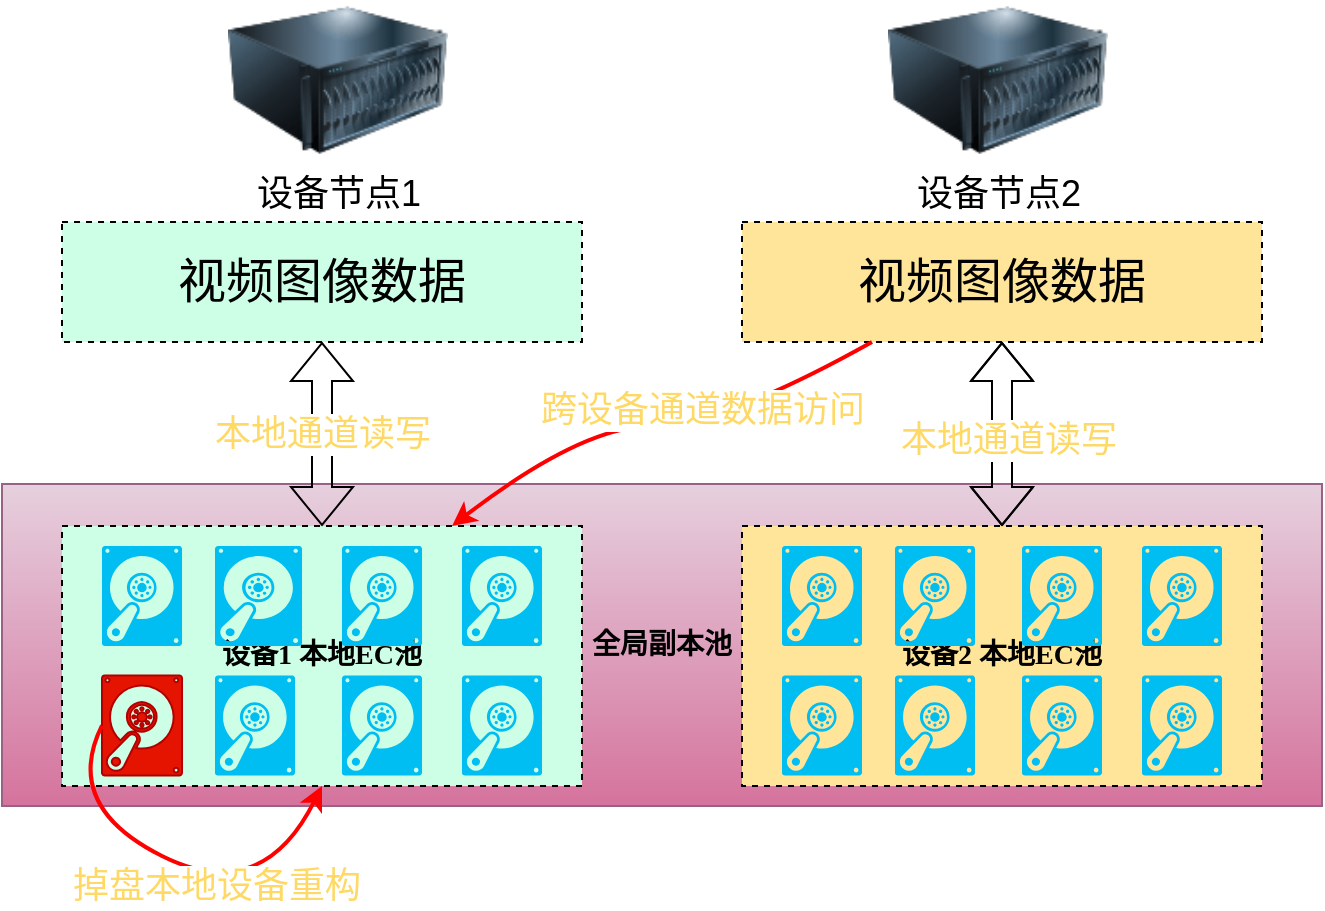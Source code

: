 <mxfile version="16.6.1" type="github">
  <diagram name="Page-1" id="12e1b939-464a-85fe-373e-61e167be1490">
    <mxGraphModel dx="1483" dy="-490" grid="1" gridSize="10" guides="1" tooltips="1" connect="1" arrows="1" fold="1" page="1" pageScale="1.5" pageWidth="1169" pageHeight="826" background="none" math="0" shadow="0">
      <root>
        <mxCell id="0" />
        <mxCell id="1" parent="0" />
        <mxCell id="upi890UawkTOX7c28CoJ-33" value="&lt;font style=&quot;font-size: 14px&quot; face=&quot;Times New Roman&quot;&gt;&lt;b&gt;全局副本池&lt;/b&gt;&lt;/font&gt;" style="rounded=0;whiteSpace=wrap;html=1;fillColor=#e6d0de;strokeColor=#996185;gradientColor=#d5739d;" parent="1" vertex="1">
          <mxGeometry x="310" y="1829" width="660" height="161" as="geometry" />
        </mxCell>
        <mxCell id="upi890UawkTOX7c28CoJ-28" value="&lt;span&gt;&lt;font face=&quot;Times New Roman&quot; style=&quot;font-size: 14px&quot;&gt;&lt;b&gt;设备2&amp;nbsp;本地EC池&lt;/b&gt;&lt;/font&gt;&lt;/span&gt;" style="rounded=0;whiteSpace=wrap;html=1;dashed=1;fillColor=#FFE599;" parent="1" vertex="1">
          <mxGeometry x="680" y="1850" width="260" height="130" as="geometry" />
        </mxCell>
        <mxCell id="upi890UawkTOX7c28CoJ-10" value="&lt;b&gt;&lt;font face=&quot;Times New Roman&quot; style=&quot;font-size: 14px&quot;&gt;设备1&amp;nbsp;本地EC池&lt;/font&gt;&lt;/b&gt;" style="rounded=0;whiteSpace=wrap;html=1;dashed=1;fillColor=#CCFFE6;" parent="1" vertex="1">
          <mxGeometry x="340" y="1850" width="260" height="130" as="geometry" />
        </mxCell>
        <mxCell id="upi890UawkTOX7c28CoJ-11" value="" style="verticalLabelPosition=bottom;html=1;verticalAlign=top;align=center;strokeColor=none;fillColor=#00BEF2;shape=mxgraph.azure.vhd;pointerEvents=1;" parent="1" vertex="1">
          <mxGeometry x="360" y="1860" width="40" height="50" as="geometry" />
        </mxCell>
        <mxCell id="upi890UawkTOX7c28CoJ-12" value="" style="verticalLabelPosition=bottom;html=1;verticalAlign=top;align=center;strokeColor=none;fillColor=#00BEF2;shape=mxgraph.azure.vhd;pointerEvents=1;" parent="1" vertex="1">
          <mxGeometry x="416.5" y="1860" width="43.5" height="50" as="geometry" />
        </mxCell>
        <mxCell id="upi890UawkTOX7c28CoJ-13" value="" style="verticalLabelPosition=bottom;html=1;verticalAlign=top;align=center;strokeColor=none;fillColor=#00BEF2;shape=mxgraph.azure.vhd;pointerEvents=1;" parent="1" vertex="1">
          <mxGeometry x="480" y="1860" width="40" height="50" as="geometry" />
        </mxCell>
        <mxCell id="upi890UawkTOX7c28CoJ-14" value="" style="verticalLabelPosition=bottom;html=1;verticalAlign=top;align=center;strokeColor=none;fillColor=#00BEF2;shape=mxgraph.azure.vhd;pointerEvents=1;" parent="1" vertex="1">
          <mxGeometry x="540" y="1860" width="40" height="50" as="geometry" />
        </mxCell>
        <mxCell id="upi890UawkTOX7c28CoJ-15" value="" style="verticalLabelPosition=bottom;html=1;verticalAlign=top;align=center;strokeColor=#B20000;fillColor=#e51400;shape=mxgraph.azure.vhd;pointerEvents=1;fontColor=#ffffff;" parent="1" vertex="1">
          <mxGeometry x="360" y="1924.75" width="40" height="50" as="geometry" />
        </mxCell>
        <mxCell id="upi890UawkTOX7c28CoJ-16" value="" style="verticalLabelPosition=bottom;html=1;verticalAlign=top;align=center;strokeColor=none;fillColor=#00BEF2;shape=mxgraph.azure.vhd;pointerEvents=1;" parent="1" vertex="1">
          <mxGeometry x="416.5" y="1924.75" width="40" height="50" as="geometry" />
        </mxCell>
        <mxCell id="upi890UawkTOX7c28CoJ-17" value="" style="verticalLabelPosition=bottom;html=1;verticalAlign=top;align=center;strokeColor=none;fillColor=#00BEF2;shape=mxgraph.azure.vhd;pointerEvents=1;" parent="1" vertex="1">
          <mxGeometry x="480" y="1924.75" width="40" height="50" as="geometry" />
        </mxCell>
        <mxCell id="upi890UawkTOX7c28CoJ-18" value="" style="verticalLabelPosition=bottom;html=1;verticalAlign=top;align=center;strokeColor=none;fillColor=#00BEF2;shape=mxgraph.azure.vhd;pointerEvents=1;" parent="1" vertex="1">
          <mxGeometry x="540" y="1924.75" width="40" height="50" as="geometry" />
        </mxCell>
        <mxCell id="upi890UawkTOX7c28CoJ-20" value="" style="verticalLabelPosition=bottom;html=1;verticalAlign=top;align=center;strokeColor=none;fillColor=#00BEF2;shape=mxgraph.azure.vhd;pointerEvents=1;" parent="1" vertex="1">
          <mxGeometry x="700" y="1860" width="40" height="50" as="geometry" />
        </mxCell>
        <mxCell id="upi890UawkTOX7c28CoJ-21" value="" style="verticalLabelPosition=bottom;html=1;verticalAlign=top;align=center;strokeColor=none;fillColor=#00BEF2;shape=mxgraph.azure.vhd;pointerEvents=1;" parent="1" vertex="1">
          <mxGeometry x="756.5" y="1860" width="40" height="50" as="geometry" />
        </mxCell>
        <mxCell id="upi890UawkTOX7c28CoJ-22" value="" style="verticalLabelPosition=bottom;html=1;verticalAlign=top;align=center;strokeColor=none;fillColor=#00BEF2;shape=mxgraph.azure.vhd;pointerEvents=1;" parent="1" vertex="1">
          <mxGeometry x="820" y="1860" width="40" height="50" as="geometry" />
        </mxCell>
        <mxCell id="upi890UawkTOX7c28CoJ-23" value="" style="verticalLabelPosition=bottom;html=1;verticalAlign=top;align=center;strokeColor=none;fillColor=#00BEF2;shape=mxgraph.azure.vhd;pointerEvents=1;" parent="1" vertex="1">
          <mxGeometry x="880" y="1860" width="40" height="50" as="geometry" />
        </mxCell>
        <mxCell id="upi890UawkTOX7c28CoJ-24" value="" style="verticalLabelPosition=bottom;html=1;verticalAlign=top;align=center;strokeColor=none;fillColor=#00BEF2;shape=mxgraph.azure.vhd;pointerEvents=1;" parent="1" vertex="1">
          <mxGeometry x="700" y="1924.75" width="40" height="50" as="geometry" />
        </mxCell>
        <mxCell id="upi890UawkTOX7c28CoJ-25" value="" style="verticalLabelPosition=bottom;html=1;verticalAlign=top;align=center;strokeColor=none;fillColor=#00BEF2;shape=mxgraph.azure.vhd;pointerEvents=1;" parent="1" vertex="1">
          <mxGeometry x="756.5" y="1924.75" width="40" height="50" as="geometry" />
        </mxCell>
        <mxCell id="upi890UawkTOX7c28CoJ-26" value="" style="verticalLabelPosition=bottom;html=1;verticalAlign=top;align=center;strokeColor=none;fillColor=#00BEF2;shape=mxgraph.azure.vhd;pointerEvents=1;" parent="1" vertex="1">
          <mxGeometry x="820" y="1924.75" width="40" height="50" as="geometry" />
        </mxCell>
        <mxCell id="upi890UawkTOX7c28CoJ-27" value="" style="verticalLabelPosition=bottom;html=1;verticalAlign=top;align=center;strokeColor=none;fillColor=#00BEF2;shape=mxgraph.azure.vhd;pointerEvents=1;" parent="1" vertex="1">
          <mxGeometry x="880" y="1924.75" width="40" height="50" as="geometry" />
        </mxCell>
        <mxCell id="upi890UawkTOX7c28CoJ-31" value="&lt;font style=&quot;font-size: 18px&quot;&gt;设备节点1&lt;/font&gt;" style="image;html=1;image=img/lib/clip_art/computers/Server_128x128.png" parent="1" vertex="1">
          <mxGeometry x="423" y="1587" width="110" height="80" as="geometry" />
        </mxCell>
        <mxCell id="upi890UawkTOX7c28CoJ-32" value="&lt;font style=&quot;font-size: 18px&quot;&gt;设备节点2&lt;/font&gt;" style="image;html=1;image=img/lib/clip_art/computers/Server_128x128.png" parent="1" vertex="1">
          <mxGeometry x="753" y="1587" width="110" height="80" as="geometry" />
        </mxCell>
        <mxCell id="nR141ZKhjrjkwCA01esp-1" value="&lt;span style=&quot;color: rgb(0 , 0 , 0)&quot;&gt;视频图像数据&lt;/span&gt;" style="rounded=0;whiteSpace=wrap;html=1;dashed=1;fontFamily=Times New Roman;fontSize=24;fontColor=#FFFFFF;fillColor=#CCFFE6;" vertex="1" parent="1">
          <mxGeometry x="340" y="1698" width="260" height="60" as="geometry" />
        </mxCell>
        <mxCell id="nR141ZKhjrjkwCA01esp-2" value="&lt;span style=&quot;color: rgb(0 , 0 , 0)&quot;&gt;视频图像数据&lt;/span&gt;" style="rounded=0;whiteSpace=wrap;html=1;dashed=1;fontFamily=Times New Roman;fontSize=24;fontColor=#FFFFFF;fillColor=#FFE599;" vertex="1" parent="1">
          <mxGeometry x="680" y="1698" width="260" height="60" as="geometry" />
        </mxCell>
        <mxCell id="nR141ZKhjrjkwCA01esp-4" value="&lt;font color=&quot;#ffd966&quot; style=&quot;font-size: 18px&quot;&gt;本地通道读写&lt;/font&gt;" style="shape=flexArrow;endArrow=classic;startArrow=classic;html=1;rounded=0;fontFamily=Times New Roman;fontSize=14;entryX=0.5;entryY=1;entryDx=0;entryDy=0;exitX=0.5;exitY=0;exitDx=0;exitDy=0;" edge="1" parent="1" source="upi890UawkTOX7c28CoJ-10" target="nR141ZKhjrjkwCA01esp-1">
          <mxGeometry width="100" height="100" relative="1" as="geometry">
            <mxPoint x="470" y="1810" as="sourcePoint" />
            <mxPoint x="570" y="2030" as="targetPoint" />
          </mxGeometry>
        </mxCell>
        <mxCell id="nR141ZKhjrjkwCA01esp-6" value="" style="shape=flexArrow;endArrow=classic;startArrow=classic;html=1;rounded=0;fontFamily=Times New Roman;fontSize=14;entryX=0.5;entryY=1;entryDx=0;entryDy=0;exitX=0.5;exitY=0;exitDx=0;exitDy=0;" edge="1" parent="1" source="upi890UawkTOX7c28CoJ-28" target="nR141ZKhjrjkwCA01esp-2">
          <mxGeometry width="100" height="100" relative="1" as="geometry">
            <mxPoint x="800" y="1860" as="sourcePoint" />
            <mxPoint x="900" y="1760" as="targetPoint" />
            <Array as="points">
              <mxPoint x="810" y="1790" />
            </Array>
          </mxGeometry>
        </mxCell>
        <mxCell id="nR141ZKhjrjkwCA01esp-7" value="&lt;font color=&quot;#ffd966&quot; style=&quot;font-size: 18px&quot;&gt;本地通道读写&lt;/font&gt;" style="edgeLabel;html=1;align=center;verticalAlign=middle;resizable=0;points=[];fontSize=14;fontFamily=Times New Roman;" vertex="1" connectable="0" parent="nR141ZKhjrjkwCA01esp-6">
          <mxGeometry x="-0.061" y="-3" relative="1" as="geometry">
            <mxPoint as="offset" />
          </mxGeometry>
        </mxCell>
        <mxCell id="nR141ZKhjrjkwCA01esp-9" value="" style="curved=1;endArrow=classic;html=1;rounded=0;fontFamily=Times New Roman;fontSize=14;exitX=0;exitY=0.5;exitDx=0;exitDy=0;exitPerimeter=0;entryX=0.5;entryY=1;entryDx=0;entryDy=0;fillColor=#e51400;strokeColor=#FF0000;strokeWidth=2;" edge="1" parent="1" source="upi890UawkTOX7c28CoJ-15" target="upi890UawkTOX7c28CoJ-10">
          <mxGeometry width="50" height="50" relative="1" as="geometry">
            <mxPoint x="410" y="2110" as="sourcePoint" />
            <mxPoint x="460" y="2060" as="targetPoint" />
            <Array as="points">
              <mxPoint x="340" y="1990" />
              <mxPoint x="440" y="2040" />
            </Array>
          </mxGeometry>
        </mxCell>
        <mxCell id="nR141ZKhjrjkwCA01esp-10" value="&lt;font style=&quot;font-size: 18px&quot; color=&quot;#ffd966&quot;&gt;掉盘本地设备重构&lt;/font&gt;" style="edgeLabel;html=1;align=center;verticalAlign=middle;resizable=0;points=[];fontSize=14;fontFamily=Times New Roman;" vertex="1" connectable="0" parent="nR141ZKhjrjkwCA01esp-9">
          <mxGeometry x="0.617" y="7" relative="1" as="geometry">
            <mxPoint x="-28" y="15" as="offset" />
          </mxGeometry>
        </mxCell>
        <mxCell id="nR141ZKhjrjkwCA01esp-11" value="" style="curved=1;endArrow=classic;html=1;rounded=0;fontFamily=Times New Roman;fontSize=18;fontColor=#FFD966;strokeColor=#FF0000;strokeWidth=2;exitX=0.25;exitY=1;exitDx=0;exitDy=0;entryX=0.75;entryY=0;entryDx=0;entryDy=0;" edge="1" parent="1" source="nR141ZKhjrjkwCA01esp-2" target="upi890UawkTOX7c28CoJ-10">
          <mxGeometry width="50" height="50" relative="1" as="geometry">
            <mxPoint x="620" y="2120" as="sourcePoint" />
            <mxPoint x="670" y="2070" as="targetPoint" />
            <Array as="points">
              <mxPoint x="670" y="1800" />
              <mxPoint x="600" y="1800" />
            </Array>
          </mxGeometry>
        </mxCell>
        <mxCell id="nR141ZKhjrjkwCA01esp-12" value="跨设备通道数据访问" style="edgeLabel;html=1;align=center;verticalAlign=middle;resizable=0;points=[];fontSize=18;fontFamily=Times New Roman;fontColor=#FFD966;" vertex="1" connectable="0" parent="nR141ZKhjrjkwCA01esp-11">
          <mxGeometry x="-0.454" y="1" relative="1" as="geometry">
            <mxPoint x="-29" y="1" as="offset" />
          </mxGeometry>
        </mxCell>
      </root>
    </mxGraphModel>
  </diagram>
</mxfile>
